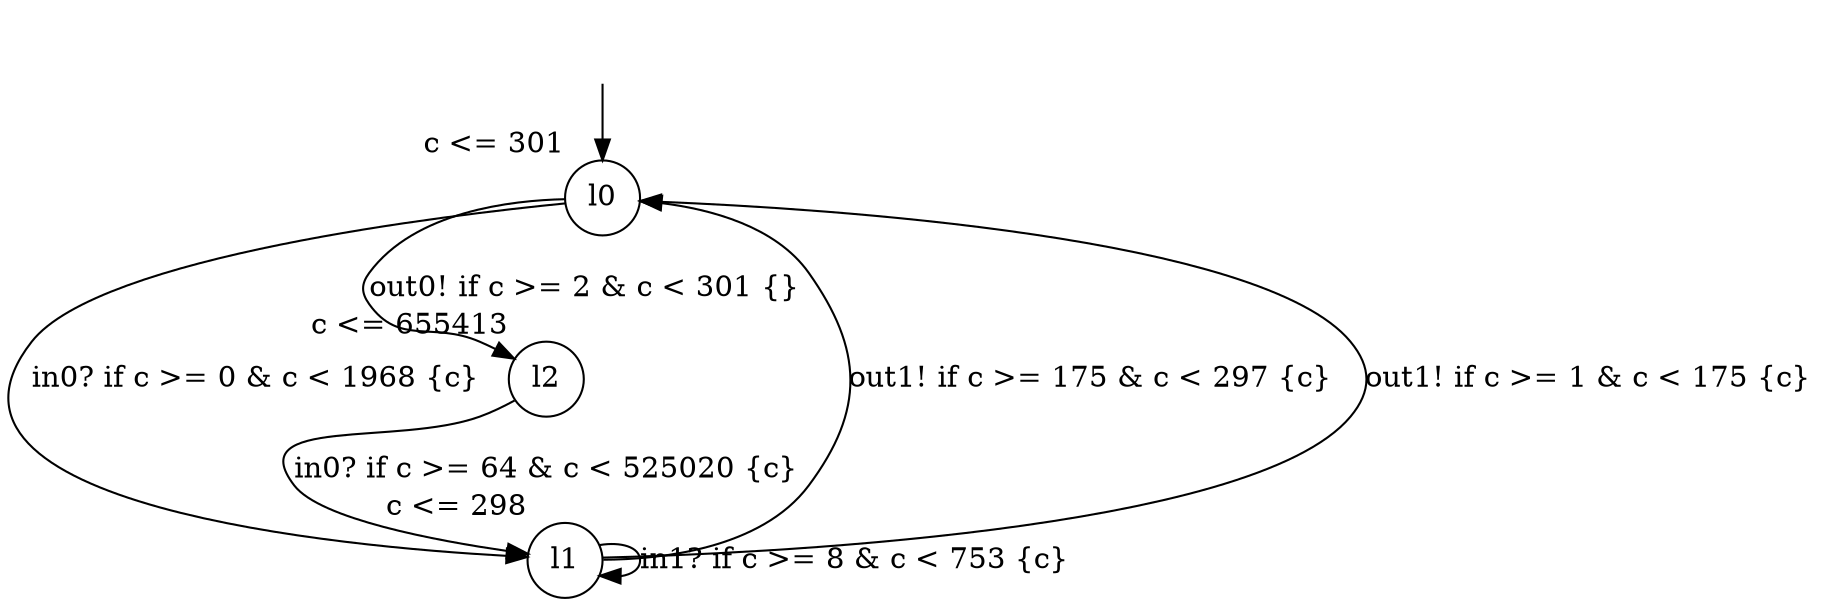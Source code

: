 digraph g {
__start0 [label="" shape="none"];
l0 [shape="circle" margin=0 label="l0", xlabel="c <= 301"];
l1 [shape="circle" margin=0 label="l1", xlabel="c <= 298"];
l2 [shape="circle" margin=0 label="l2", xlabel="c <= 655413"];
l0 -> l2 [label="out0! if c >= 2 & c < 301 {} "];
l0 -> l1 [label="in0? if c >= 0 & c < 1968 {c} "];
l1 -> l1 [label="in1? if c >= 8 & c < 753 {c} "];
l1 -> l0 [label="out1! if c >= 175 & c < 297 {c} "];
l1 -> l0 [label="out1! if c >= 1 & c < 175 {c} "];
l2 -> l1 [label="in0? if c >= 64 & c < 525020 {c} "];
__start0 -> l0;
}
